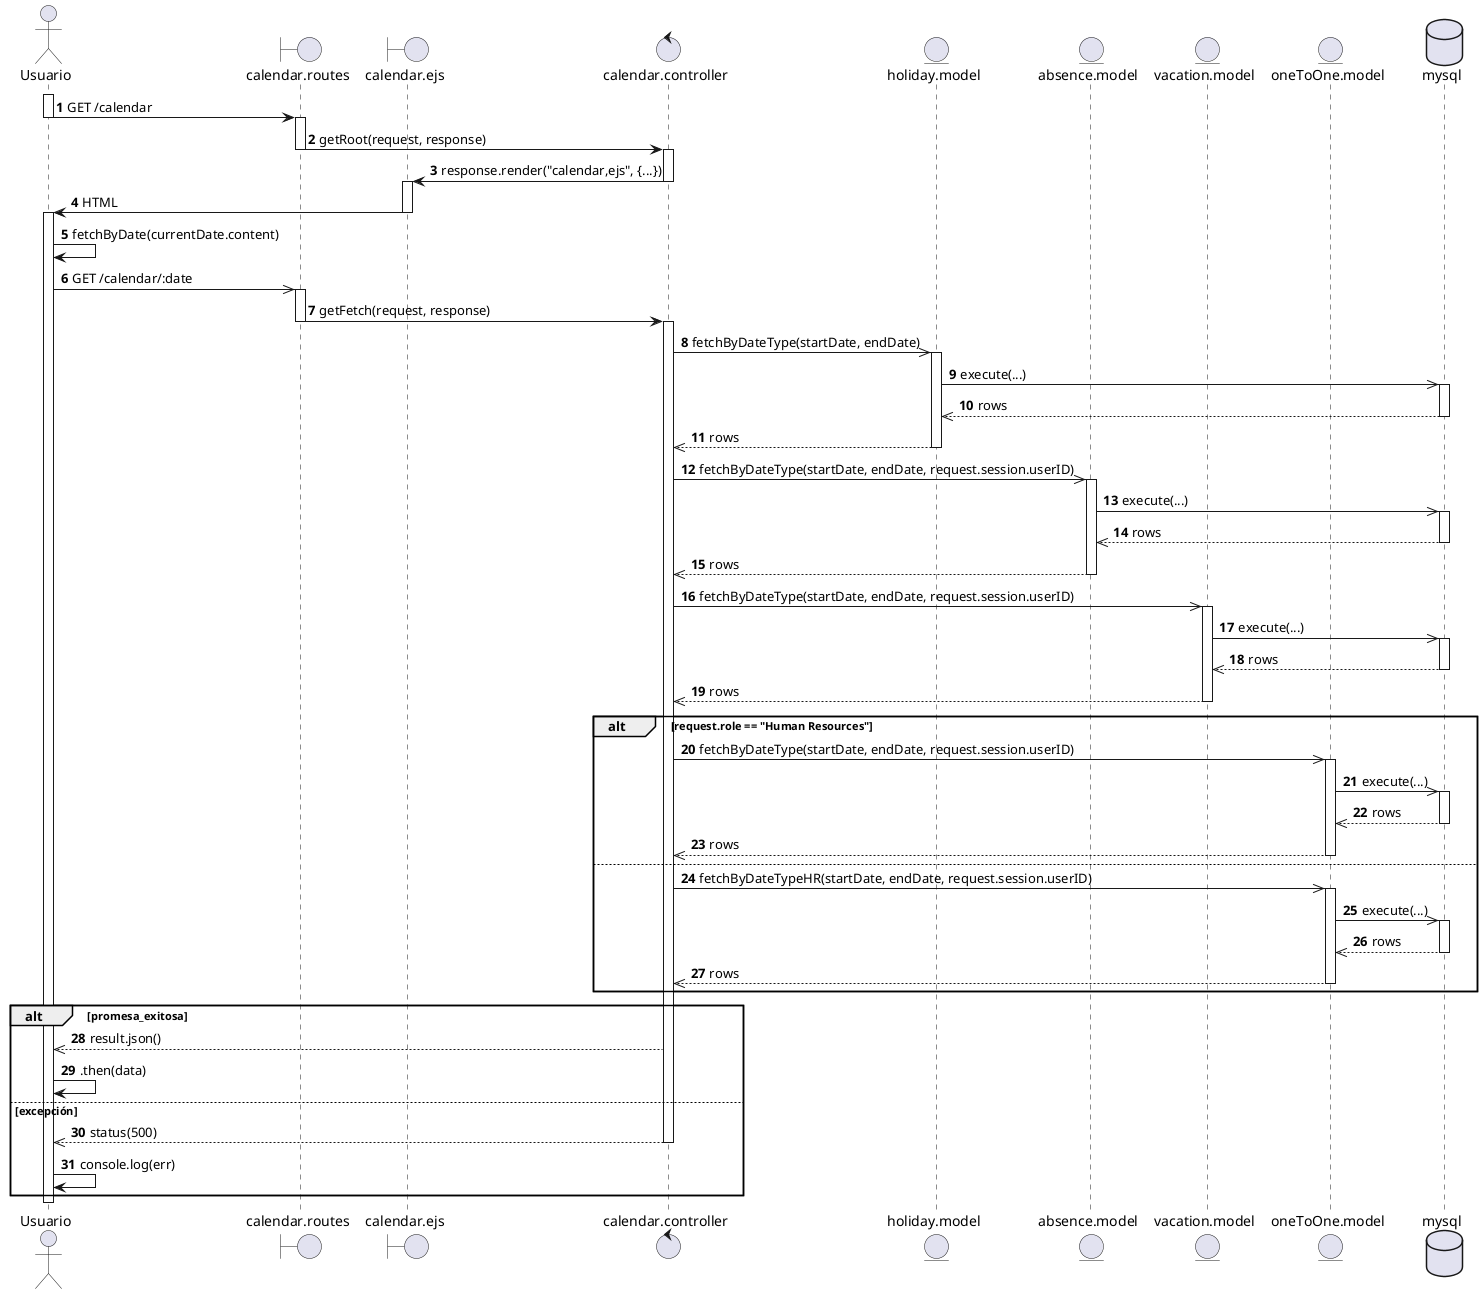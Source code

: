 @startuml
actor Usuario
boundary "calendar.routes" as Routes
boundary "calendar.ejs" as Ejs
control "calendar.controller" as Controller
entity "holiday.model" as Holiday
entity "absence.model" as Absence
entity "vacation.model" as Vacation
entity "oneToOne.model" as OneToOne
database "mysql" as MySQL

autonumber

activate Usuario
Usuario -> Routes: GET /calendar
deactivate Usuario

activate Routes
Routes -> Controller: getRoot(request, response)
deactivate Routes

activate Controller
Controller -> Ejs: response.render("calendar,ejs", {...})
deactivate Controller

activate Ejs
Ejs -> Usuario: HTML
deactivate Ejs
activate Usuario

Usuario -> Usuario: fetchByDate(currentDate.content)

Usuario ->> Routes: GET /calendar/:date
activate Routes

Routes -> Controller: getFetch(request, response)
deactivate Routes

activate Controller
Controller ->> Holiday: fetchByDateType(startDate, endDate)
activate Holiday
Holiday ->> MySQL: execute(...)
activate MySQL
MySQL -->> Holiday: rows
deactivate MySQL
Holiday -->> Controller: rows
deactivate Holiday

Controller ->> Absence: fetchByDateType(startDate, endDate, request.session.userID)
activate Absence
Absence ->> MySQL: execute(...)
activate MySQL
MySQL -->> Absence: rows
deactivate MySQL
Absence -->> Controller: rows
deactivate Absence

Controller ->> Vacation: fetchByDateType(startDate, endDate, request.session.userID)
activate Vacation
Vacation ->> MySQL: execute(...)
activate MySQL
MySQL -->> Vacation: rows
deactivate MySQL
Vacation -->> Controller: rows
deactivate Vacation

alt request.role == "Human Resources"
    Controller ->> OneToOne: fetchByDateType(startDate, endDate, request.session.userID)
    activate OneToOne
    OneToOne ->> MySQL: execute(...)
    activate MySQL
    MySQL -->> OneToOne: rows
    deactivate MySQL
    OneToOne -->> Controller: rows
    deactivate OneToOne
else
    Controller ->> OneToOne: fetchByDateTypeHR(startDate, endDate, request.session.userID)
    activate OneToOne
    OneToOne ->> MySQL: execute(...)
    activate MySQL
    MySQL -->> OneToOne: rows
    deactivate MySQL
    OneToOne -->> Controller: rows
    deactivate OneToOne
end


alt promesa_exitosa
    Controller -->> Usuario: result.json()
    Usuario -> Usuario: .then(data)
else excepción

Controller -->> Usuario: status(500)
deactivate Controller
Usuario -> Usuario: console.log(err)

end

deactivate Usuario

@enduml